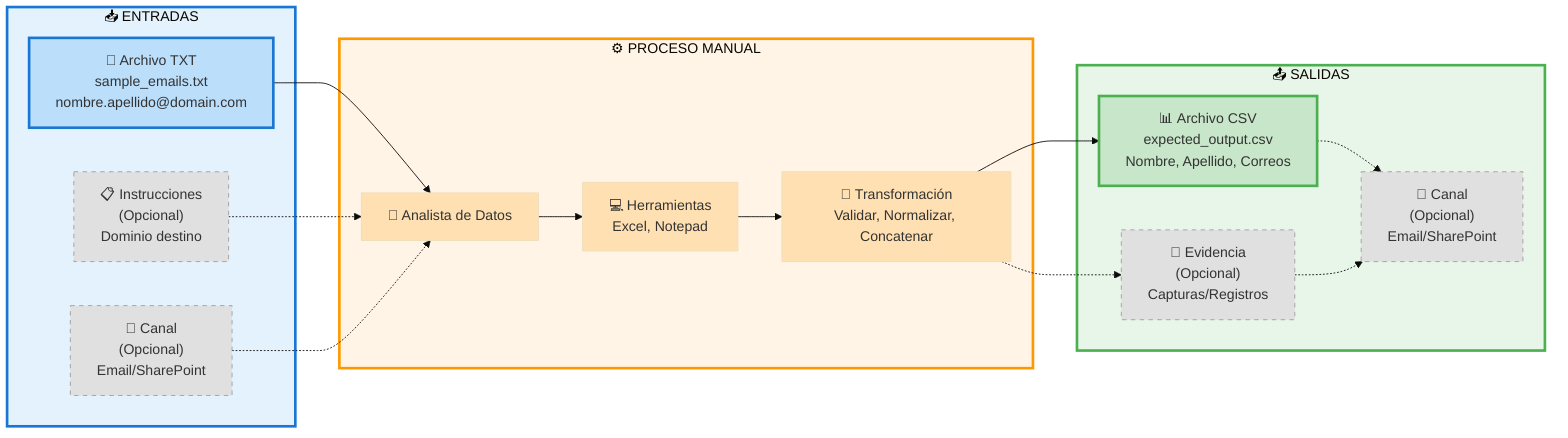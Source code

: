 %%{init: {'theme':'base'}}%%
flowchart LR
    subgraph ENTRADAS["📥 ENTRADAS"]
        direction TB
        E1["📄 Archivo TXT<br/>sample_emails.txt<br/>nombre.apellido@domain.com"]
        E2["📋 Instrucciones<br/>(Opcional)<br/>Dominio destino"]
        E3["📧 Canal<br/>(Opcional)<br/>Email/SharePoint"]
    end
    
    subgraph PROCESO["⚙️ PROCESO MANUAL"]
        direction TB
        P1["👤 Analista de Datos"]
        P2["💻 Herramientas<br/>Excel, Notepad"]
        P3["🔄 Transformación<br/>Validar, Normalizar, Concatenar"]
    end
    
    subgraph SALIDAS["📤 SALIDAS"]
        direction TB
        S1["📊 Archivo CSV<br/>expected_output.csv<br/>Nombre, Apellido, Correos"]
        S2["📸 Evidencia<br/>(Opcional)<br/>Capturas/Registros"]
        S3["📧 Canal<br/>(Opcional)<br/>Email/SharePoint"]
    end
    
    E1 --> P1
    E2 -.-> P1
    E3 -.-> P1
    P1 --> P2
    P2 --> P3
    P3 --> S1
    P3 -.-> S2
    S1 -.-> S3
    S2 -.-> S3
    
    style ENTRADAS fill:#e3f2fd,stroke:#1976d2,stroke-width:3px
    style PROCESO fill:#fff4e6,stroke:#ff9800,stroke-width:3px
    style SALIDAS fill:#e8f5e9,stroke:#4caf50,stroke-width:3px
    style E1 fill:#bbdefb,stroke:#1976d2,stroke-width:3px
    style E2 fill:#e0e0e0,stroke:#9e9e9e,stroke-dasharray: 5 5
    style E3 fill:#e0e0e0,stroke:#9e9e9e,stroke-dasharray: 5 5
    style P1 fill:#ffe0b2
    style P2 fill:#ffe0b2
    style P3 fill:#ffe0b2
    style S1 fill:#c8e6c9,stroke:#4caf50,stroke-width:3px
    style S2 fill:#e0e0e0,stroke:#9e9e9e,stroke-dasharray: 5 5
    style S3 fill:#e0e0e0,stroke:#9e9e9e,stroke-dasharray: 5 5